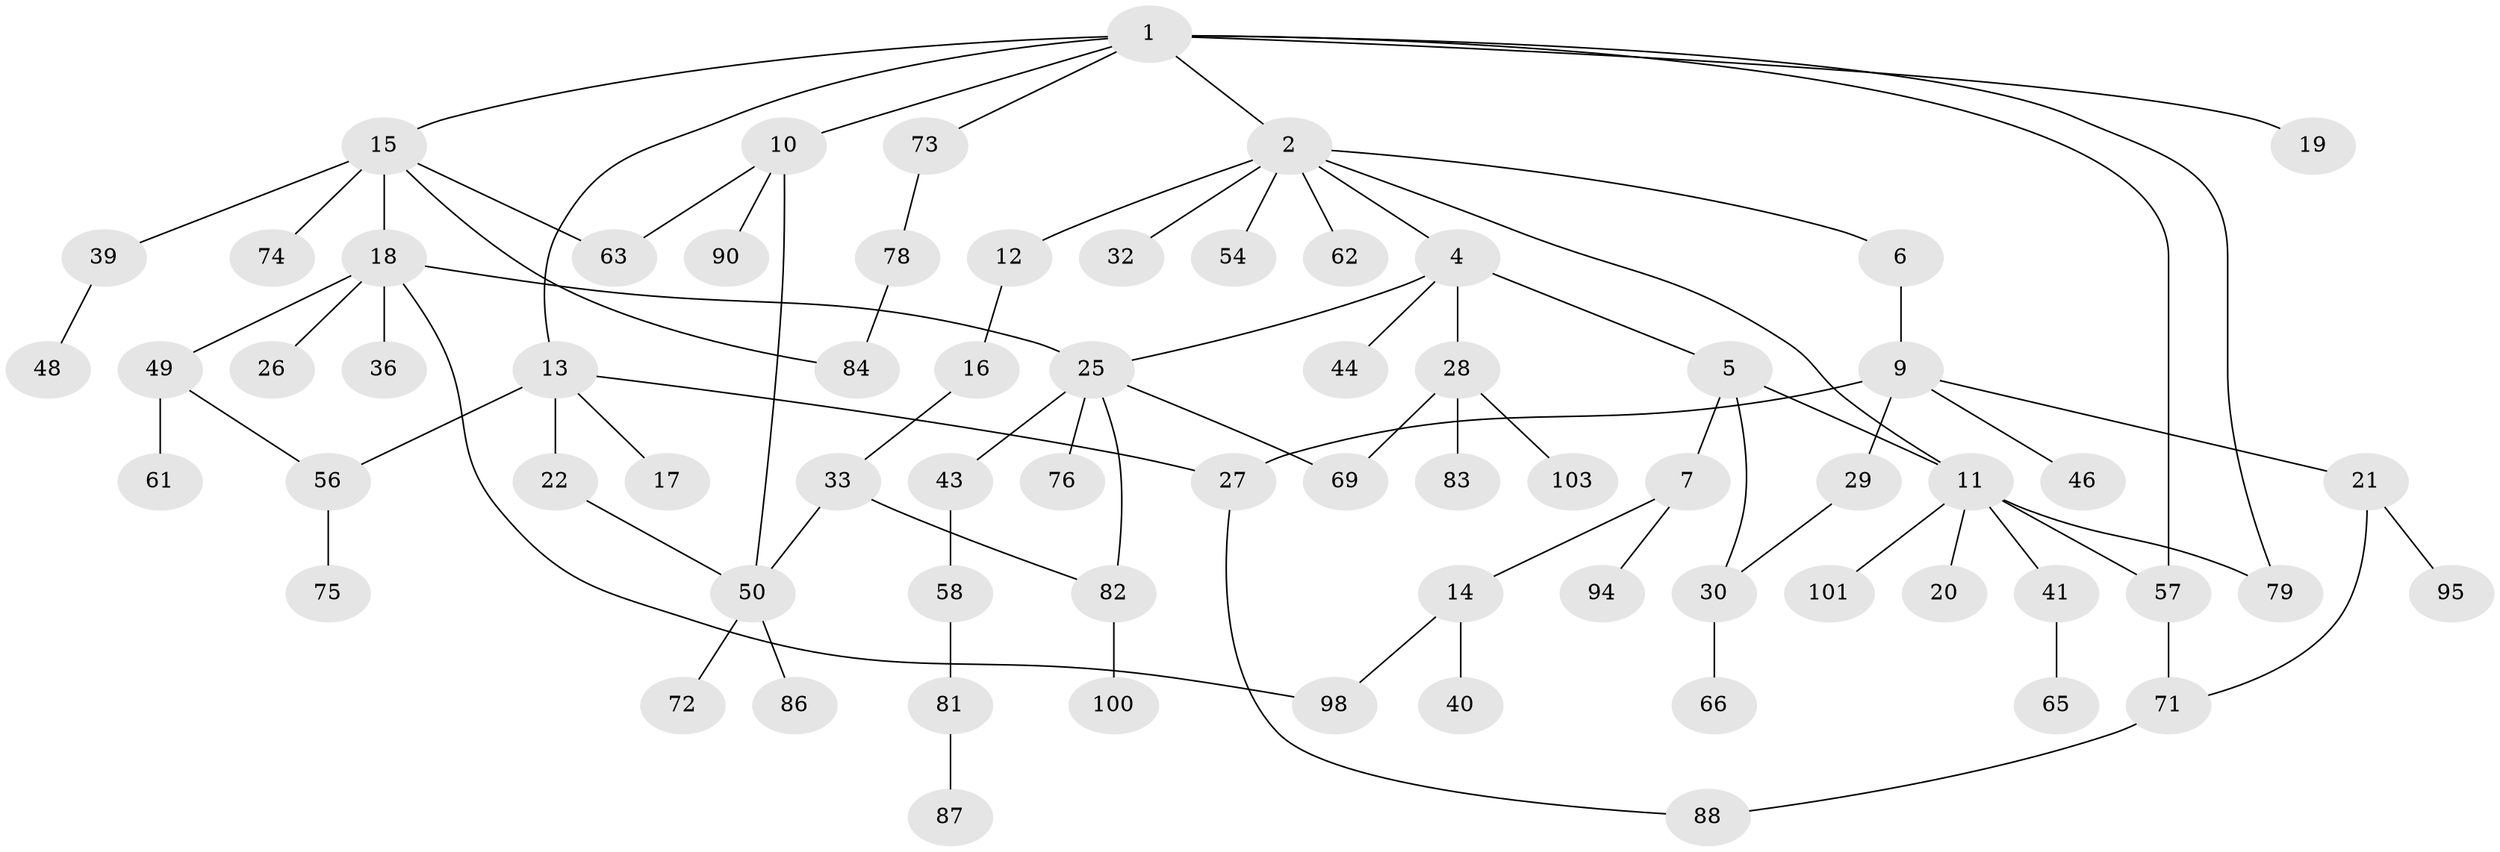 // original degree distribution, {3: 0.19230769230769232, 5: 0.057692307692307696, 4: 0.057692307692307696, 7: 0.019230769230769232, 6: 0.019230769230769232, 2: 0.3076923076923077, 1: 0.34615384615384615}
// Generated by graph-tools (version 1.1) at 2025/41/03/06/25 10:41:27]
// undirected, 70 vertices, 85 edges
graph export_dot {
graph [start="1"]
  node [color=gray90,style=filled];
  1 [super="+8"];
  2 [super="+3"];
  4 [super="+23"];
  5;
  6 [super="+68"];
  7 [super="+38"];
  9 [super="+92"];
  10;
  11 [super="+34"];
  12;
  13 [super="+31"];
  14 [super="+35"];
  15 [super="+59"];
  16;
  17;
  18 [super="+42"];
  19;
  20;
  21 [super="+24"];
  22 [super="+64"];
  25 [super="+47"];
  26;
  27 [super="+52"];
  28 [super="+45"];
  29 [super="+55"];
  30 [super="+53"];
  32 [super="+85"];
  33 [super="+37"];
  36;
  39 [super="+89"];
  40;
  41 [super="+51"];
  43 [super="+77"];
  44 [super="+102"];
  46;
  48 [super="+67"];
  49 [super="+104"];
  50 [super="+99"];
  54;
  56 [super="+70"];
  57 [super="+60"];
  58;
  61 [super="+97"];
  62;
  63;
  65;
  66;
  69;
  71 [super="+80"];
  72;
  73;
  74;
  75;
  76;
  78;
  79;
  81 [super="+91"];
  82 [super="+93"];
  83;
  84 [super="+96"];
  86;
  87;
  88;
  90;
  94;
  95;
  98;
  100;
  101;
  103;
  1 -- 2;
  1 -- 15;
  1 -- 19;
  1 -- 73;
  1 -- 10;
  1 -- 57;
  1 -- 13;
  1 -- 79;
  2 -- 4;
  2 -- 32;
  2 -- 62;
  2 -- 54;
  2 -- 6;
  2 -- 11;
  2 -- 12;
  4 -- 5;
  4 -- 44;
  4 -- 25;
  4 -- 28;
  5 -- 7;
  5 -- 11;
  5 -- 30 [weight=2];
  6 -- 9;
  7 -- 14;
  7 -- 94;
  9 -- 21;
  9 -- 27;
  9 -- 29;
  9 -- 46;
  10 -- 63;
  10 -- 90;
  10 -- 50;
  11 -- 20;
  11 -- 41;
  11 -- 101;
  11 -- 79;
  11 -- 57;
  12 -- 16;
  13 -- 17;
  13 -- 22;
  13 -- 56;
  13 -- 27;
  14 -- 98;
  14 -- 40;
  15 -- 18;
  15 -- 39;
  15 -- 74;
  15 -- 84;
  15 -- 63;
  16 -- 33;
  18 -- 26;
  18 -- 36;
  18 -- 49;
  18 -- 98;
  18 -- 25;
  21 -- 95;
  21 -- 71;
  22 -- 50;
  25 -- 43;
  25 -- 82;
  25 -- 76;
  25 -- 69;
  27 -- 88;
  28 -- 83;
  28 -- 69;
  28 -- 103;
  29 -- 30;
  30 -- 66;
  33 -- 50;
  33 -- 82;
  39 -- 48;
  41 -- 65;
  43 -- 58;
  49 -- 61;
  49 -- 56;
  50 -- 72;
  50 -- 86;
  56 -- 75;
  57 -- 71;
  58 -- 81;
  71 -- 88;
  73 -- 78;
  78 -- 84;
  81 -- 87;
  82 -- 100;
}
